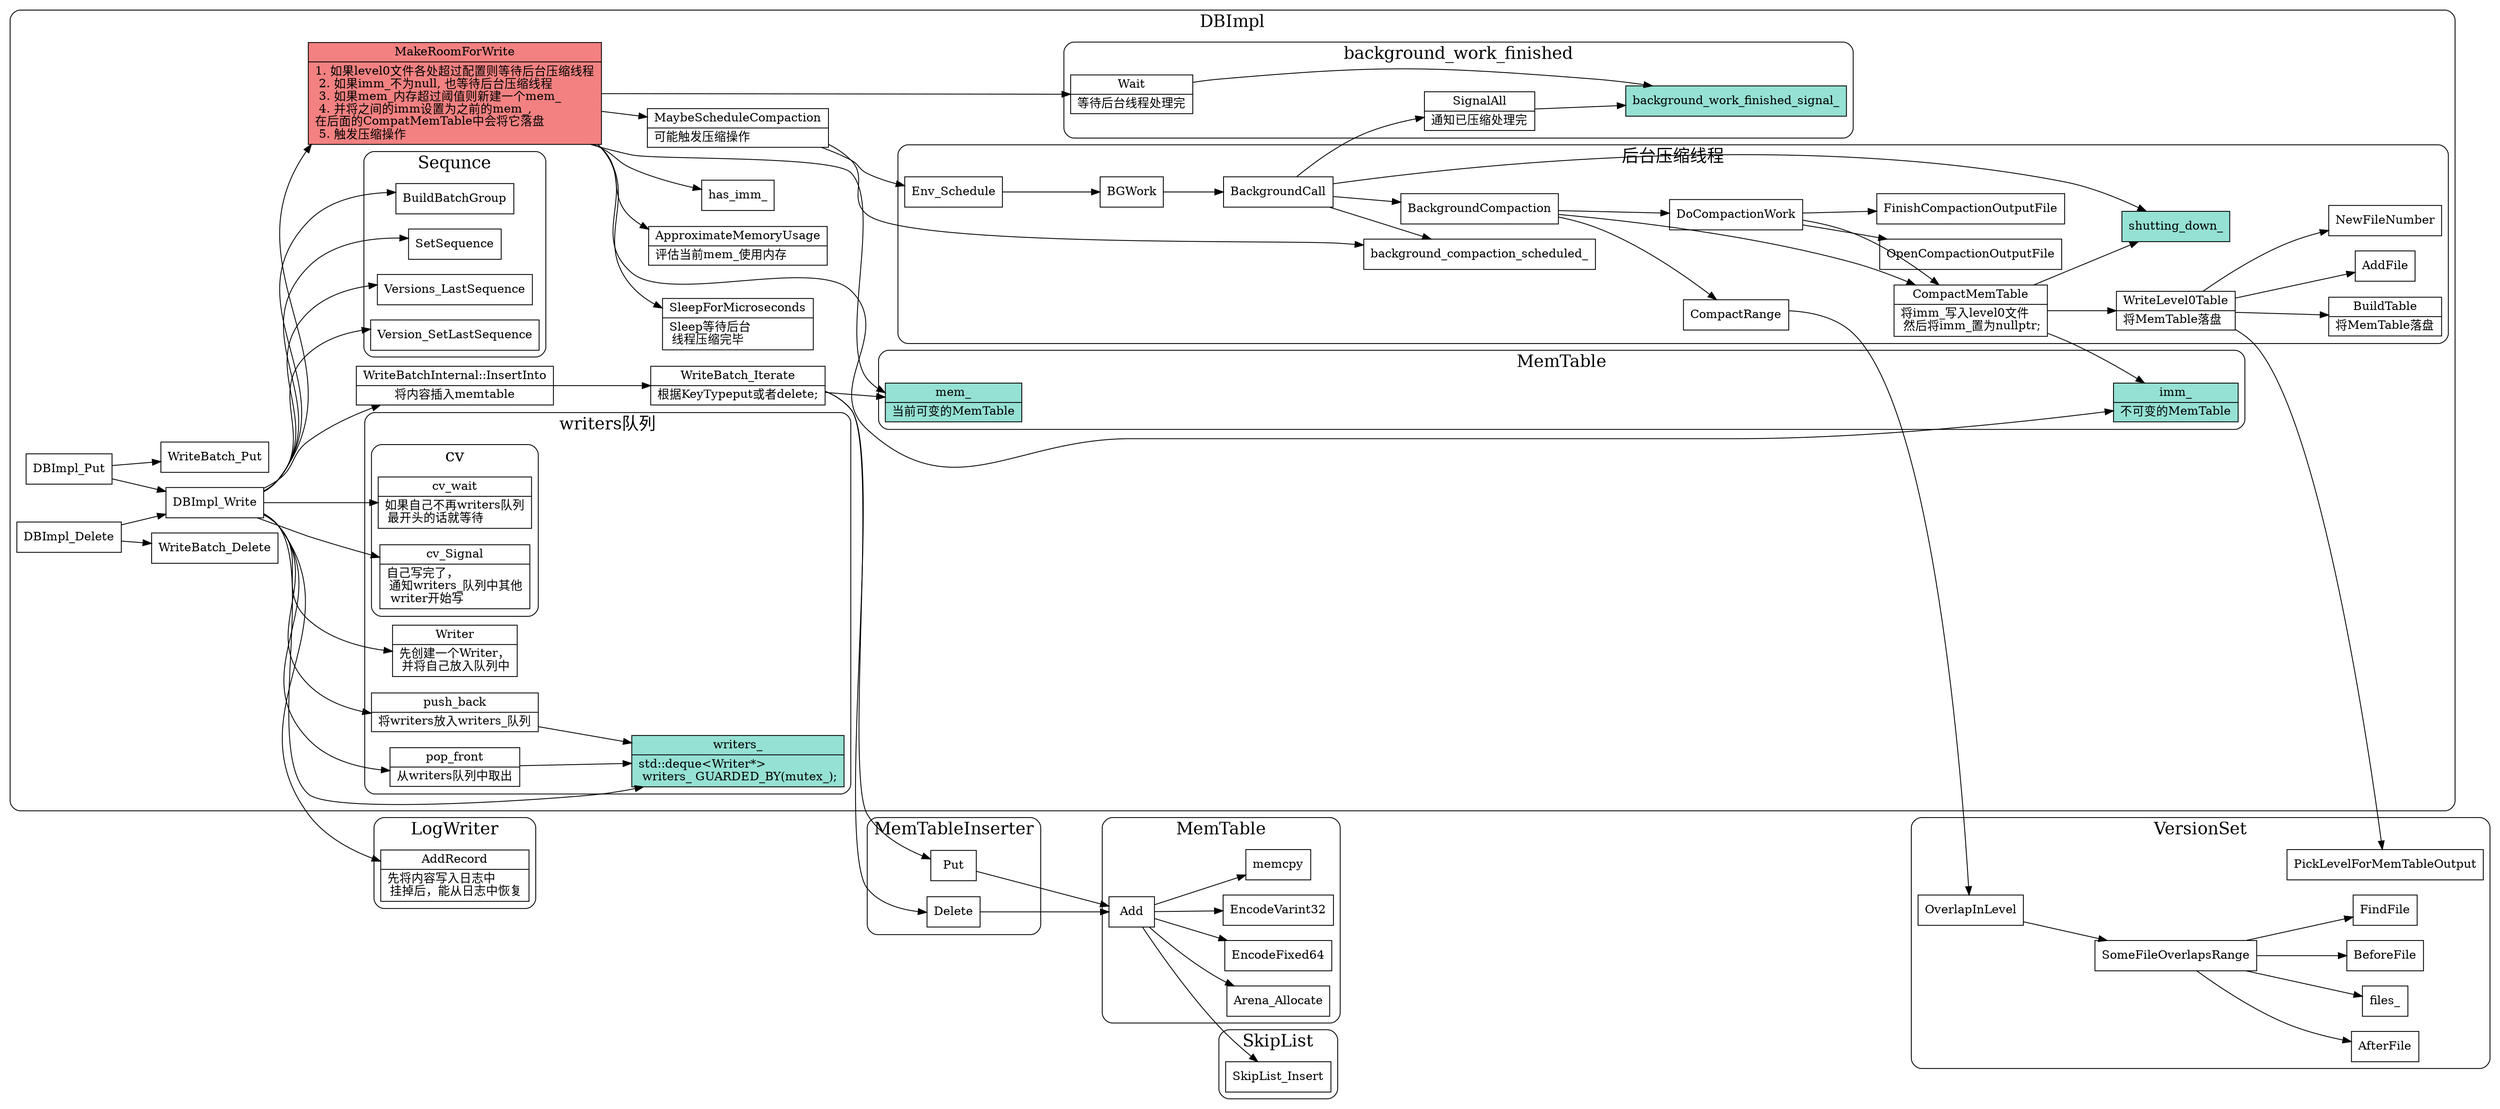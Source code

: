 digraph db_put {
  node[shape=box;];
  newrank=true;
  rankdir=LR;
  subgraph cluster_SkipList {
    graph[label="SkipList";fontsize=20;style=rounded];
    SkipList_Insert;
  };

  subgraph cluster_MemTable {
    graph[label="MemTable";fontsize=20;style=rounded];
    MemTable_Add[
      shape="record";
      label="{{
        Add
      }}";
    ];
    MemTable_Add -> {
      SkipList_Insert;
      Arena_Allocate;
      EncodeFixed64;
      EncodeVarint32;
      memcpy;
    }
  };
  subgraph cluster_VersionSet {
    graph[label="VersionSet";fontsize=20;style=rounded];
    PickLevelForMemTableOutput;
    OverlapInLevel -> SomeFileOverlapsRange;
    SomeFileOverlapsRange -> {
      AfterFile;
      files_;
      BeforeFile;
      FindFile;
    }
  };

  subgraph cluster_LogWriter {
    graph[label="LogWriter";fontsize=20;style=rounded];
    AddRecord[
      shape="record";
      label="{{
        AddRecord|
        先将内容写入日志中\l
        挂掉后，能从日志中恢复\l
      }}";
    ];
  };

  subgraph cluster_MemTableInserter {
    graph[label="MemTableInserter";fontsize=20;style=rounded];
    MemTableInserter_Put[
      shape="record";
      label="{{
        Put
      }}";
    ];
    MemTableInserter_Delete[
      shape="record";
      label="{{
        Delete
      }}";
    ];
    MemTableInserter_Put -> MemTable_Add;
    MemTableInserter_Delete -> MemTable_Add;
  };

  subgraph cluster_DBImpl {
    graph[label="DBImpl";fontsize=20;style=rounded];
    subgraph cluster_background_work_finished {
      graph[label="background_work_finished";fontsize=20;style=rounded];
      background_work_finished_signal_[
        fillcolor="#95e1d3";
        style=filled;
        shape="record";
        label="{{
          background_work_finished_signal_
        }}";
      ];
      background_work_finished_signal__Wait[
        shape="record";
        label="{{
          Wait|
          等待后台线程处理完
        }}";
      ];
      background_work_finished_signal__SignalAll[
        shape="record";
        label="{{
          SignalAll|
          通知已压缩处理完
        }}";
      ];
      background_work_finished_signal__Wait -> background_work_finished_signal_;
      background_work_finished_signal__SignalAll -> background_work_finished_signal_;
    };
    subgraph cluster_writers {
      graph[label="writers队列";fontsize=20;style=rounded];
      subgraph cluster_cv {
        graph[label="cv";fontsize=20;style=rounded];
        cv_wait[
          shape="record";
          label="{{
            cv_wait|
            如果自己不再writers队列\l 
            最开头的话就等待\l
          }}";
        ];
        cv_Signal[
          shape="record";
          label="{{
            cv_Signal|
            自己写完了，\l 
            通知writers_队列中其他\l
            writer开始写\l
          }}";
        ];
      };
      Writer[
        shape="record";
        label="{{
          Writer|
          先创建一个Writer，\l 
          并将自己放入队列中\l
        }}";
      ];
      writers_[
        fillcolor="#95e1d3";
        style=filled;
        shape="record";
        label="{{
          writers_|
            std::deque\<Writer*\> \l 
            writers_ GUARDED_BY(mutex_);\l
        }}";
      ];
      writers_push_back[
        shape="record";
        label="{{
          push_back|
          将writers放入writers_队列\l
        }}";
      ];
      writers_pop_front[
        shape="record";
        label="{{
          pop_front|
          从writers队列中取出\l
        }}";
      ];
      {
        writers_push_back;
        writers_pop_front;
      } -> writers_;
    };
    subgraph cluster_MemTable {
      graph[label="MemTable";fontsize=20;style=rounded];
      imm_;
      mem_;
    };

    imm_[
      fillcolor="#95e1d3";
      style=filled;
      shape="record";
      label="{{
        imm_|
        不可变的MemTable\l
      }}";
    ];
    mem_[
      fillcolor="#95e1d3";
      style=filled;
      shape="record";
      label="{{
        mem_|
        当前可变的MemTable
      }}";
    ];

    DBImpl_Put -> {
      DBImpl_Write;
      WriteBatch_Put;
    }
    DBImpl_Delete -> {
      WriteBatch_Delete;
      DBImpl_Write;
    }
    DBImpl_Write -> {
      Writer;
      cv_wait;
      MakeRoomForWrite;
      BuildBatchGroup;
      AddRecord;
      SetSequence;
      Versions_LastSequence;
      Version_SetLastSequence;
      writers_;
      cv_Signal
      writers_push_back;
      writers_pop_front;
      WriteBatchInternal_InsertInto;
    };

    subgraph cluster_Sequnce {
      graph[label="Sequnce";fontsize=20;style=rounded];
      BuildBatchGroup;
      Versions_LastSequence;
      Version_SetLastSequence;
      SetSequence;
    };

    WriteBatchInternal_InsertInto[
      shape="record";
      label="{{
        WriteBatchInternal::InsertInto|
        将内容插入memtable
      }}";
    ];
    SleepForMicroseconds[
      shape="record";
      label="{{
        SleepForMicroseconds|
        Sleep等待后台\l 
        线程压缩完毕\l
      }}";
    ];
    shutting_down_[
      fillcolor="#95e1d3";
      style=filled;
      shape="record";
      label="{{
        shutting_down_
      }}";
    ];

    MakeRoomForWrite -> {
      SleepForMicroseconds;
      background_work_finished_signal__Wait;
      MaybeScheduleCompaction;
      ApproximateMemoryUsage;
      mem_;
      imm_;
      has_imm_;
    };
    ApproximateMemoryUsage[
      shape="record";
      label="{{
        ApproximateMemoryUsage|
        评估当前mem_使用内存\l
      }}";
    ];
    MakeRoomForWrite[
      fillcolor="#f38181"
      style=filled;
      shape="record";
      label="{{
        MakeRoomForWrite|
        1. 如果level0文件各处超过配置则等待后台压缩线程\l
        2. 如果imm_不为null, 也等待后台压缩线程\l
        3. 如果mem_内存超过阈值则新建一个mem_\l
        4. 并将之间的imm设置为之前的mem_, \l在后面的CompatMemTable中会将它落盘\l
        5. 触发压缩操作\l
      }}";
    ];
    MaybeScheduleCompaction[
      shape="record";
      label="{{
        MaybeScheduleCompaction|
        可能触发压缩操作\l
      }}";
    ];

    WriteBatchInternal_InsertInto -> {
      WriteBatch_Iterate
    }
    WriteBatch_Iterate[
      shape="record";
      label="{{
        WriteBatch_Iterate|
        根据KeyTypeput或者delete;
      }}";
    ];
    WriteBatch_Iterate -> mem_;
    WriteBatch_Iterate -> {
      MemTableInserter_Put
      MemTableInserter_Delete;
    };

    MaybeScheduleCompaction -> {
      background_compaction_scheduled_;
      Env_Schedule;
    }
    subgraph cluster_BgThread {
      graph[label="后台压缩线程";fontsize=20;style=rounded];
      Env_Schedule -> BGWork -> BackgroundCall;
      BackgroundCall -> {
        shutting_down_;
        BackgroundCompaction;
        background_compaction_scheduled_
        background_work_finished_signal__SignalAll;
      }

      BackgroundCompaction -> {
        CompactMemTable;
        CompactRange;
        DoCompactionWork;
      };

      CompactMemTable[
        shape="record";
        label="{{
          CompactMemTable|
          将imm_写入level0文件\l
          然后将imm_置为nullptr;\l
        }}";
      ];
      CompactMemTable -> {
        imm_;
        WriteLevel0Table;
        shutting_down_;
      }
      WriteLevel0Table[
        shape="record";
        label="{{
          WriteLevel0Table|
          将MemTable落盘\l
        }}";
      ];
      BuildTable[
        shape="record";
        label="{{
          BuildTable|
          将MemTable落盘
        }}";
      ];
      DoCompactionWork -> {
        CompactMemTable;
        OpenCompactionOutputFile;
        FinishCompactionOutputFile;
      };

      WriteLevel0Table -> {
        BuildTable;
        PickLevelForMemTableOutput;
        AddFile;
        NewFileNumber;
      };
      CompactRange -> { OverlapInLevel; }
    };

  };
}
